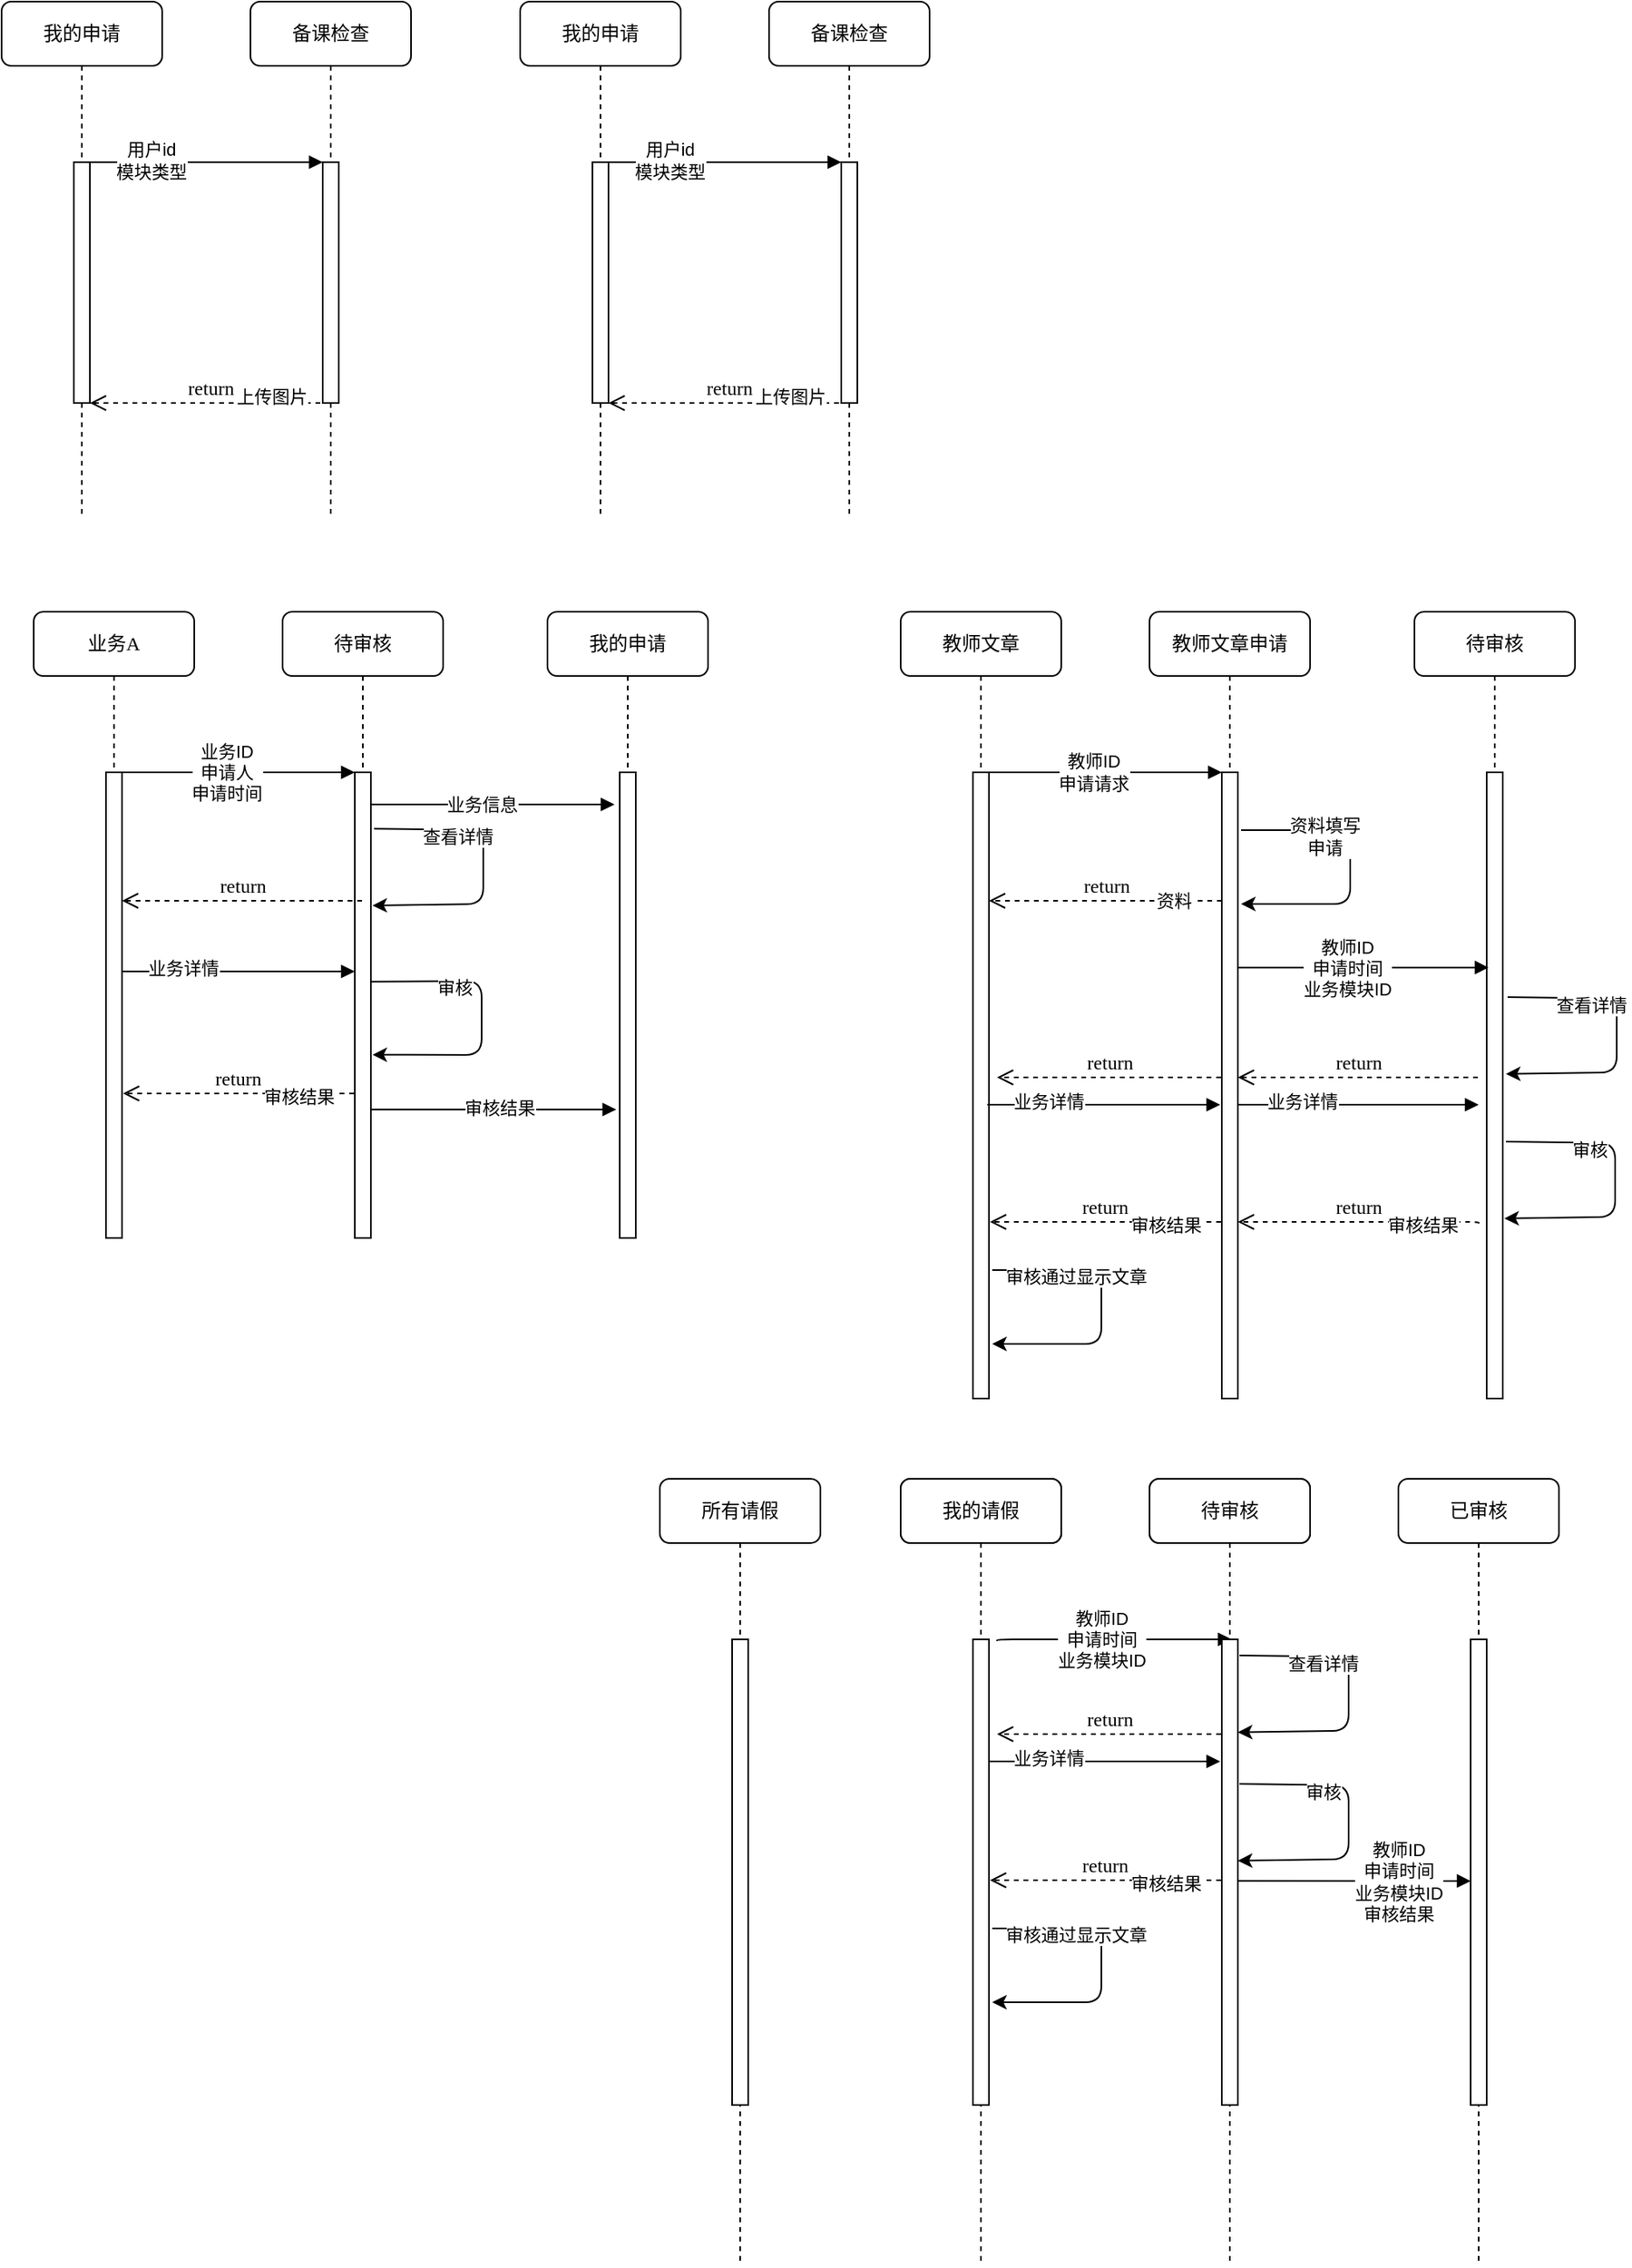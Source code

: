 <mxfile version="14.9.8" type="github">
  <diagram name="通用审核" id="13e1069c-82ec-6db2-03f1-153e76fe0fe0">
    <mxGraphModel dx="678" dy="627" grid="1" gridSize="10" guides="1" tooltips="1" connect="1" arrows="1" fold="1" page="1" pageScale="1" pageWidth="1100" pageHeight="850" background="none" math="0" shadow="0">
      <root>
        <mxCell id="0" />
        <mxCell id="1" parent="0" />
        <mxCell id="7baba1c4bc27f4b0-2" value="备课检查" style="shape=umlLifeline;perimeter=lifelinePerimeter;whiteSpace=wrap;html=1;container=1;collapsible=0;recursiveResize=0;outlineConnect=0;rounded=1;shadow=0;comic=0;labelBackgroundColor=none;strokeWidth=1;fontFamily=Verdana;fontSize=12;align=center;" parent="1" vertex="1">
          <mxGeometry x="255" y="80" width="100" height="320" as="geometry" />
        </mxCell>
        <mxCell id="7baba1c4bc27f4b0-10" value="" style="html=1;points=[];perimeter=orthogonalPerimeter;rounded=0;shadow=0;comic=0;labelBackgroundColor=none;strokeWidth=1;fontFamily=Verdana;fontSize=12;align=center;" parent="7baba1c4bc27f4b0-2" vertex="1">
          <mxGeometry x="45" y="100" width="10" height="150" as="geometry" />
        </mxCell>
        <mxCell id="7baba1c4bc27f4b0-8" value="我的申请" style="shape=umlLifeline;perimeter=lifelinePerimeter;whiteSpace=wrap;html=1;container=1;collapsible=0;recursiveResize=0;outlineConnect=0;rounded=1;shadow=0;comic=0;labelBackgroundColor=none;strokeWidth=1;fontFamily=Verdana;fontSize=12;align=center;" parent="1" vertex="1">
          <mxGeometry x="100" y="80" width="100" height="320" as="geometry" />
        </mxCell>
        <mxCell id="7baba1c4bc27f4b0-9" value="" style="html=1;points=[];perimeter=orthogonalPerimeter;rounded=0;shadow=0;comic=0;labelBackgroundColor=none;strokeWidth=1;fontFamily=Verdana;fontSize=12;align=center;" parent="7baba1c4bc27f4b0-8" vertex="1">
          <mxGeometry x="45" y="100" width="10" height="150" as="geometry" />
        </mxCell>
        <mxCell id="7baba1c4bc27f4b0-30" value="return" style="html=1;verticalAlign=bottom;endArrow=open;dashed=1;endSize=8;labelBackgroundColor=none;fontFamily=Verdana;fontSize=12;edgeStyle=elbowEdgeStyle;elbow=vertical;" parent="1" source="7baba1c4bc27f4b0-2" target="7baba1c4bc27f4b0-9" edge="1">
          <mxGeometry relative="1" as="geometry">
            <mxPoint x="800" y="626" as="targetPoint" />
            <Array as="points">
              <mxPoint x="220" y="330" />
              <mxPoint x="220" y="610" />
            </Array>
            <mxPoint x="870" y="610" as="sourcePoint" />
          </mxGeometry>
        </mxCell>
        <mxCell id="SLKJa3lYr_q1Pw39jMBz-37" value="Text" style="edgeLabel;html=1;align=center;verticalAlign=middle;resizable=0;points=[];" vertex="1" connectable="0" parent="7baba1c4bc27f4b0-30">
          <mxGeometry x="-0.472" y="-4" relative="1" as="geometry">
            <mxPoint as="offset" />
          </mxGeometry>
        </mxCell>
        <mxCell id="SLKJa3lYr_q1Pw39jMBz-38" value="上传图片" style="edgeLabel;html=1;align=center;verticalAlign=middle;resizable=0;points=[];" vertex="1" connectable="0" parent="7baba1c4bc27f4b0-30">
          <mxGeometry x="-0.498" y="-4" relative="1" as="geometry">
            <mxPoint x="1" as="offset" />
          </mxGeometry>
        </mxCell>
        <mxCell id="7baba1c4bc27f4b0-11" value="" style="html=1;verticalAlign=bottom;endArrow=block;entryX=0;entryY=0;labelBackgroundColor=none;fontFamily=Verdana;fontSize=12;edgeStyle=elbowEdgeStyle;elbow=vertical;" parent="1" source="7baba1c4bc27f4b0-9" target="7baba1c4bc27f4b0-10" edge="1">
          <mxGeometry relative="1" as="geometry">
            <mxPoint x="220" y="190" as="sourcePoint" />
            <Array as="points">
              <mxPoint x="228" y="180" />
            </Array>
          </mxGeometry>
        </mxCell>
        <mxCell id="SLKJa3lYr_q1Pw39jMBz-3" value="Text" style="edgeLabel;html=1;align=center;verticalAlign=middle;resizable=0;points=[];" vertex="1" connectable="0" parent="7baba1c4bc27f4b0-11">
          <mxGeometry x="-0.476" y="2" relative="1" as="geometry">
            <mxPoint as="offset" />
          </mxGeometry>
        </mxCell>
        <mxCell id="SLKJa3lYr_q1Pw39jMBz-9" value="用户id&lt;br&gt;模块类型" style="edgeLabel;html=1;align=center;verticalAlign=middle;resizable=0;points=[];" vertex="1" connectable="0" parent="7baba1c4bc27f4b0-11">
          <mxGeometry x="-0.476" y="1" relative="1" as="geometry">
            <mxPoint as="offset" />
          </mxGeometry>
        </mxCell>
        <mxCell id="SLKJa3lYr_q1Pw39jMBz-39" value="备课检查" style="shape=umlLifeline;perimeter=lifelinePerimeter;whiteSpace=wrap;html=1;container=1;collapsible=0;recursiveResize=0;outlineConnect=0;rounded=1;shadow=0;comic=0;labelBackgroundColor=none;strokeWidth=1;fontFamily=Verdana;fontSize=12;align=center;" vertex="1" parent="1">
          <mxGeometry x="578" y="80" width="100" height="320" as="geometry" />
        </mxCell>
        <mxCell id="SLKJa3lYr_q1Pw39jMBz-40" value="" style="html=1;points=[];perimeter=orthogonalPerimeter;rounded=0;shadow=0;comic=0;labelBackgroundColor=none;strokeWidth=1;fontFamily=Verdana;fontSize=12;align=center;" vertex="1" parent="SLKJa3lYr_q1Pw39jMBz-39">
          <mxGeometry x="45" y="100" width="10" height="150" as="geometry" />
        </mxCell>
        <mxCell id="SLKJa3lYr_q1Pw39jMBz-41" value="我的申请" style="shape=umlLifeline;perimeter=lifelinePerimeter;whiteSpace=wrap;html=1;container=1;collapsible=0;recursiveResize=0;outlineConnect=0;rounded=1;shadow=0;comic=0;labelBackgroundColor=none;strokeWidth=1;fontFamily=Verdana;fontSize=12;align=center;" vertex="1" parent="1">
          <mxGeometry x="423" y="80" width="100" height="320" as="geometry" />
        </mxCell>
        <mxCell id="SLKJa3lYr_q1Pw39jMBz-42" value="" style="html=1;points=[];perimeter=orthogonalPerimeter;rounded=0;shadow=0;comic=0;labelBackgroundColor=none;strokeWidth=1;fontFamily=Verdana;fontSize=12;align=center;" vertex="1" parent="SLKJa3lYr_q1Pw39jMBz-41">
          <mxGeometry x="45" y="100" width="10" height="150" as="geometry" />
        </mxCell>
        <mxCell id="SLKJa3lYr_q1Pw39jMBz-43" value="return" style="html=1;verticalAlign=bottom;endArrow=open;dashed=1;endSize=8;labelBackgroundColor=none;fontFamily=Verdana;fontSize=12;edgeStyle=elbowEdgeStyle;elbow=vertical;" edge="1" source="SLKJa3lYr_q1Pw39jMBz-39" target="SLKJa3lYr_q1Pw39jMBz-42" parent="1">
          <mxGeometry relative="1" as="geometry">
            <mxPoint x="1123" y="626" as="targetPoint" />
            <Array as="points">
              <mxPoint x="543" y="330" />
              <mxPoint x="543" y="610" />
            </Array>
            <mxPoint x="1193" y="610" as="sourcePoint" />
          </mxGeometry>
        </mxCell>
        <mxCell id="SLKJa3lYr_q1Pw39jMBz-44" value="Text" style="edgeLabel;html=1;align=center;verticalAlign=middle;resizable=0;points=[];" vertex="1" connectable="0" parent="SLKJa3lYr_q1Pw39jMBz-43">
          <mxGeometry x="-0.472" y="-4" relative="1" as="geometry">
            <mxPoint as="offset" />
          </mxGeometry>
        </mxCell>
        <mxCell id="SLKJa3lYr_q1Pw39jMBz-45" value="上传图片" style="edgeLabel;html=1;align=center;verticalAlign=middle;resizable=0;points=[];" vertex="1" connectable="0" parent="SLKJa3lYr_q1Pw39jMBz-43">
          <mxGeometry x="-0.498" y="-4" relative="1" as="geometry">
            <mxPoint x="1" as="offset" />
          </mxGeometry>
        </mxCell>
        <mxCell id="SLKJa3lYr_q1Pw39jMBz-46" value="" style="html=1;verticalAlign=bottom;endArrow=block;entryX=0;entryY=0;labelBackgroundColor=none;fontFamily=Verdana;fontSize=12;edgeStyle=elbowEdgeStyle;elbow=vertical;" edge="1" source="SLKJa3lYr_q1Pw39jMBz-42" target="SLKJa3lYr_q1Pw39jMBz-40" parent="1">
          <mxGeometry relative="1" as="geometry">
            <mxPoint x="543" y="190" as="sourcePoint" />
            <Array as="points">
              <mxPoint x="551" y="180" />
            </Array>
          </mxGeometry>
        </mxCell>
        <mxCell id="SLKJa3lYr_q1Pw39jMBz-47" value="Text" style="edgeLabel;html=1;align=center;verticalAlign=middle;resizable=0;points=[];" vertex="1" connectable="0" parent="SLKJa3lYr_q1Pw39jMBz-46">
          <mxGeometry x="-0.476" y="2" relative="1" as="geometry">
            <mxPoint as="offset" />
          </mxGeometry>
        </mxCell>
        <mxCell id="SLKJa3lYr_q1Pw39jMBz-48" value="用户id&lt;br&gt;模块类型" style="edgeLabel;html=1;align=center;verticalAlign=middle;resizable=0;points=[];" vertex="1" connectable="0" parent="SLKJa3lYr_q1Pw39jMBz-46">
          <mxGeometry x="-0.476" y="1" relative="1" as="geometry">
            <mxPoint as="offset" />
          </mxGeometry>
        </mxCell>
        <mxCell id="SLKJa3lYr_q1Pw39jMBz-49" value="待审核" style="shape=umlLifeline;perimeter=lifelinePerimeter;whiteSpace=wrap;html=1;container=1;collapsible=0;recursiveResize=0;outlineConnect=0;rounded=1;shadow=0;comic=0;labelBackgroundColor=none;strokeWidth=1;fontFamily=Verdana;fontSize=12;align=center;" vertex="1" parent="1">
          <mxGeometry x="275" y="460" width="100" height="390" as="geometry" />
        </mxCell>
        <mxCell id="SLKJa3lYr_q1Pw39jMBz-50" value="" style="html=1;points=[];perimeter=orthogonalPerimeter;rounded=0;shadow=0;comic=0;labelBackgroundColor=none;strokeWidth=1;fontFamily=Verdana;fontSize=12;align=center;" vertex="1" parent="SLKJa3lYr_q1Pw39jMBz-49">
          <mxGeometry x="45" y="100" width="10" height="290" as="geometry" />
        </mxCell>
        <mxCell id="SLKJa3lYr_q1Pw39jMBz-62" value="" style="endArrow=classic;html=1;exitX=1.2;exitY=0.121;exitDx=0;exitDy=0;exitPerimeter=0;entryX=1.1;entryY=0.286;entryDx=0;entryDy=0;entryPerimeter=0;" edge="1" parent="SLKJa3lYr_q1Pw39jMBz-49" source="SLKJa3lYr_q1Pw39jMBz-50" target="SLKJa3lYr_q1Pw39jMBz-50">
          <mxGeometry width="50" height="50" relative="1" as="geometry">
            <mxPoint x="185" y="170" as="sourcePoint" />
            <mxPoint x="145" y="210" as="targetPoint" />
            <Array as="points">
              <mxPoint x="125" y="136" />
              <mxPoint x="125" y="182" />
            </Array>
          </mxGeometry>
        </mxCell>
        <mxCell id="SLKJa3lYr_q1Pw39jMBz-63" value="查看详情" style="edgeLabel;html=1;align=center;verticalAlign=middle;resizable=0;points=[];" vertex="1" connectable="0" parent="SLKJa3lYr_q1Pw39jMBz-62">
          <mxGeometry x="-0.43" y="-4" relative="1" as="geometry">
            <mxPoint as="offset" />
          </mxGeometry>
        </mxCell>
        <mxCell id="SLKJa3lYr_q1Pw39jMBz-51" value="业务A" style="shape=umlLifeline;perimeter=lifelinePerimeter;whiteSpace=wrap;html=1;container=1;collapsible=0;recursiveResize=0;outlineConnect=0;rounded=1;shadow=0;comic=0;labelBackgroundColor=none;strokeWidth=1;fontFamily=Verdana;fontSize=12;align=center;" vertex="1" parent="1">
          <mxGeometry x="120" y="460" width="100" height="390" as="geometry" />
        </mxCell>
        <mxCell id="SLKJa3lYr_q1Pw39jMBz-52" value="" style="html=1;points=[];perimeter=orthogonalPerimeter;rounded=0;shadow=0;comic=0;labelBackgroundColor=none;strokeWidth=1;fontFamily=Verdana;fontSize=12;align=center;" vertex="1" parent="SLKJa3lYr_q1Pw39jMBz-51">
          <mxGeometry x="45" y="100" width="10" height="290" as="geometry" />
        </mxCell>
        <mxCell id="SLKJa3lYr_q1Pw39jMBz-53" value="return" style="html=1;verticalAlign=bottom;endArrow=open;dashed=1;endSize=8;labelBackgroundColor=none;fontFamily=Verdana;fontSize=12;edgeStyle=elbowEdgeStyle;elbow=vertical;" edge="1" source="SLKJa3lYr_q1Pw39jMBz-49" target="SLKJa3lYr_q1Pw39jMBz-52" parent="1">
          <mxGeometry relative="1" as="geometry">
            <mxPoint x="820" y="1006" as="targetPoint" />
            <Array as="points">
              <mxPoint x="270" y="640" />
              <mxPoint x="240" y="710" />
              <mxPoint x="240" y="990" />
            </Array>
            <mxPoint x="890" y="990" as="sourcePoint" />
          </mxGeometry>
        </mxCell>
        <mxCell id="SLKJa3lYr_q1Pw39jMBz-56" value="" style="html=1;verticalAlign=bottom;endArrow=block;entryX=0;entryY=0;labelBackgroundColor=none;fontFamily=Verdana;fontSize=12;edgeStyle=elbowEdgeStyle;elbow=vertical;" edge="1" source="SLKJa3lYr_q1Pw39jMBz-52" target="SLKJa3lYr_q1Pw39jMBz-50" parent="1">
          <mxGeometry relative="1" as="geometry">
            <mxPoint x="240" y="570" as="sourcePoint" />
            <Array as="points">
              <mxPoint x="248" y="560" />
            </Array>
          </mxGeometry>
        </mxCell>
        <mxCell id="SLKJa3lYr_q1Pw39jMBz-58" value="业务ID&lt;br&gt;申请人&lt;br&gt;申请时间" style="edgeLabel;html=1;align=center;verticalAlign=middle;resizable=0;points=[];" vertex="1" connectable="0" parent="SLKJa3lYr_q1Pw39jMBz-56">
          <mxGeometry x="-0.476" y="1" relative="1" as="geometry">
            <mxPoint x="27" y="1" as="offset" />
          </mxGeometry>
        </mxCell>
        <mxCell id="SLKJa3lYr_q1Pw39jMBz-67" value="" style="html=1;verticalAlign=bottom;endArrow=block;entryX=0;entryY=0.427;labelBackgroundColor=none;fontFamily=Verdana;fontSize=12;edgeStyle=elbowEdgeStyle;elbow=vertical;entryDx=0;entryDy=0;entryPerimeter=0;" edge="1" parent="1" source="SLKJa3lYr_q1Pw39jMBz-52" target="SLKJa3lYr_q1Pw39jMBz-50">
          <mxGeometry relative="1" as="geometry">
            <mxPoint x="180" y="670" as="sourcePoint" />
            <mxPoint x="325" y="670.0" as="targetPoint" />
            <Array as="points" />
          </mxGeometry>
        </mxCell>
        <mxCell id="SLKJa3lYr_q1Pw39jMBz-68" value="业务详情" style="edgeLabel;html=1;align=center;verticalAlign=middle;resizable=0;points=[];" vertex="1" connectable="0" parent="SLKJa3lYr_q1Pw39jMBz-67">
          <mxGeometry x="-0.476" y="2" relative="1" as="geometry">
            <mxPoint as="offset" />
          </mxGeometry>
        </mxCell>
        <mxCell id="SLKJa3lYr_q1Pw39jMBz-70" value="" style="endArrow=classic;html=1;exitX=1.1;exitY=0.14;exitDx=0;exitDy=0;exitPerimeter=0;entryX=1.2;entryY=0.315;entryDx=0;entryDy=0;entryPerimeter=0;" edge="1" parent="1">
          <mxGeometry width="50" height="50" relative="1" as="geometry">
            <mxPoint x="330" y="690.4" as="sourcePoint" />
            <mxPoint x="331" y="735.9" as="targetPoint" />
            <Array as="points">
              <mxPoint x="399" y="690" />
              <mxPoint x="399" y="736" />
            </Array>
          </mxGeometry>
        </mxCell>
        <mxCell id="SLKJa3lYr_q1Pw39jMBz-71" value="审核" style="edgeLabel;html=1;align=center;verticalAlign=middle;resizable=0;points=[];" vertex="1" connectable="0" parent="SLKJa3lYr_q1Pw39jMBz-70">
          <mxGeometry x="-0.43" y="-4" relative="1" as="geometry">
            <mxPoint as="offset" />
          </mxGeometry>
        </mxCell>
        <mxCell id="SLKJa3lYr_q1Pw39jMBz-74" value="我的申请" style="shape=umlLifeline;perimeter=lifelinePerimeter;whiteSpace=wrap;html=1;container=1;collapsible=0;recursiveResize=0;outlineConnect=0;rounded=1;shadow=0;comic=0;labelBackgroundColor=none;strokeWidth=1;fontFamily=Verdana;fontSize=12;align=center;" vertex="1" parent="1">
          <mxGeometry x="440" y="460" width="100" height="390" as="geometry" />
        </mxCell>
        <mxCell id="SLKJa3lYr_q1Pw39jMBz-75" value="" style="html=1;points=[];perimeter=orthogonalPerimeter;rounded=0;shadow=0;comic=0;labelBackgroundColor=none;strokeWidth=1;fontFamily=Verdana;fontSize=12;align=center;" vertex="1" parent="SLKJa3lYr_q1Pw39jMBz-74">
          <mxGeometry x="45" y="100" width="10" height="290" as="geometry" />
        </mxCell>
        <mxCell id="SLKJa3lYr_q1Pw39jMBz-78" value="" style="html=1;verticalAlign=bottom;endArrow=block;entryX=-0.217;entryY=0.726;labelBackgroundColor=none;fontFamily=Verdana;fontSize=12;edgeStyle=elbowEdgeStyle;elbow=vertical;entryDx=0;entryDy=0;entryPerimeter=0;" edge="1" parent="1" target="SLKJa3lYr_q1Pw39jMBz-75">
          <mxGeometry relative="1" as="geometry">
            <mxPoint x="330" y="770" as="sourcePoint" />
            <mxPoint x="475" y="770.0" as="targetPoint" />
            <Array as="points">
              <mxPoint x="403" y="770" />
            </Array>
          </mxGeometry>
        </mxCell>
        <mxCell id="SLKJa3lYr_q1Pw39jMBz-80" value="审核结果" style="edgeLabel;html=1;align=center;verticalAlign=middle;resizable=0;points=[];" vertex="1" connectable="0" parent="SLKJa3lYr_q1Pw39jMBz-78">
          <mxGeometry x="-0.476" y="1" relative="1" as="geometry">
            <mxPoint x="40" as="offset" />
          </mxGeometry>
        </mxCell>
        <mxCell id="SLKJa3lYr_q1Pw39jMBz-81" value="return" style="html=1;verticalAlign=bottom;endArrow=open;dashed=1;endSize=8;labelBackgroundColor=none;fontFamily=Verdana;fontSize=12;edgeStyle=elbowEdgeStyle;elbow=vertical;entryX=1.061;entryY=0.693;entryDx=0;entryDy=0;entryPerimeter=0;" edge="1" parent="1" target="SLKJa3lYr_q1Pw39jMBz-52">
          <mxGeometry relative="1" as="geometry">
            <mxPoint x="200" y="760" as="targetPoint" />
            <Array as="points">
              <mxPoint x="265" y="760" />
              <mxPoint x="235" y="830" />
              <mxPoint x="235" y="1110" />
            </Array>
            <mxPoint x="319.5" y="760" as="sourcePoint" />
          </mxGeometry>
        </mxCell>
        <mxCell id="SLKJa3lYr_q1Pw39jMBz-82" value="审核结果" style="edgeLabel;html=1;align=center;verticalAlign=middle;resizable=0;points=[];" vertex="1" connectable="0" parent="SLKJa3lYr_q1Pw39jMBz-81">
          <mxGeometry x="-0.526" y="2" relative="1" as="geometry">
            <mxPoint as="offset" />
          </mxGeometry>
        </mxCell>
        <mxCell id="SLKJa3lYr_q1Pw39jMBz-83" value="" style="html=1;verticalAlign=bottom;endArrow=block;entryX=-0.324;entryY=0.07;labelBackgroundColor=none;fontFamily=Verdana;fontSize=12;edgeStyle=elbowEdgeStyle;elbow=vertical;entryDx=0;entryDy=0;entryPerimeter=0;" edge="1" parent="1" target="SLKJa3lYr_q1Pw39jMBz-75">
          <mxGeometry relative="1" as="geometry">
            <mxPoint x="330" y="580" as="sourcePoint" />
            <mxPoint x="475.0" y="580.0" as="targetPoint" />
            <Array as="points">
              <mxPoint x="490" y="580" />
            </Array>
          </mxGeometry>
        </mxCell>
        <mxCell id="SLKJa3lYr_q1Pw39jMBz-85" value="业务信息" style="edgeLabel;html=1;align=center;verticalAlign=middle;resizable=0;points=[];" vertex="1" connectable="0" parent="SLKJa3lYr_q1Pw39jMBz-83">
          <mxGeometry x="-0.102" relative="1" as="geometry">
            <mxPoint as="offset" />
          </mxGeometry>
        </mxCell>
        <mxCell id="SLKJa3lYr_q1Pw39jMBz-86" value="教师文章申请" style="shape=umlLifeline;perimeter=lifelinePerimeter;whiteSpace=wrap;html=1;container=1;collapsible=0;recursiveResize=0;outlineConnect=0;rounded=1;shadow=0;comic=0;labelBackgroundColor=none;strokeWidth=1;fontFamily=Verdana;fontSize=12;align=center;" vertex="1" parent="1">
          <mxGeometry x="815" y="460" width="100" height="490" as="geometry" />
        </mxCell>
        <mxCell id="SLKJa3lYr_q1Pw39jMBz-87" value="" style="html=1;points=[];perimeter=orthogonalPerimeter;rounded=0;shadow=0;comic=0;labelBackgroundColor=none;strokeWidth=1;fontFamily=Verdana;fontSize=12;align=center;" vertex="1" parent="SLKJa3lYr_q1Pw39jMBz-86">
          <mxGeometry x="45" y="100" width="10" height="390" as="geometry" />
        </mxCell>
        <mxCell id="SLKJa3lYr_q1Pw39jMBz-88" value="" style="endArrow=classic;html=1;" edge="1" parent="SLKJa3lYr_q1Pw39jMBz-86">
          <mxGeometry width="50" height="50" relative="1" as="geometry">
            <mxPoint x="57" y="136" as="sourcePoint" />
            <mxPoint x="57" y="182" as="targetPoint" />
            <Array as="points">
              <mxPoint x="125" y="136" />
              <mxPoint x="125" y="182" />
            </Array>
          </mxGeometry>
        </mxCell>
        <mxCell id="SLKJa3lYr_q1Pw39jMBz-89" value="资料填写&lt;br&gt;申请" style="edgeLabel;html=1;align=center;verticalAlign=middle;resizable=0;points=[];" vertex="1" connectable="0" parent="SLKJa3lYr_q1Pw39jMBz-88">
          <mxGeometry x="-0.43" y="-4" relative="1" as="geometry">
            <mxPoint as="offset" />
          </mxGeometry>
        </mxCell>
        <mxCell id="SLKJa3lYr_q1Pw39jMBz-90" value="教师文章" style="shape=umlLifeline;perimeter=lifelinePerimeter;whiteSpace=wrap;html=1;container=1;collapsible=0;recursiveResize=0;outlineConnect=0;rounded=1;shadow=0;comic=0;labelBackgroundColor=none;strokeWidth=1;fontFamily=Verdana;fontSize=12;align=center;" vertex="1" parent="1">
          <mxGeometry x="660" y="460" width="100" height="490" as="geometry" />
        </mxCell>
        <mxCell id="SLKJa3lYr_q1Pw39jMBz-91" value="" style="html=1;points=[];perimeter=orthogonalPerimeter;rounded=0;shadow=0;comic=0;labelBackgroundColor=none;strokeWidth=1;fontFamily=Verdana;fontSize=12;align=center;" vertex="1" parent="SLKJa3lYr_q1Pw39jMBz-90">
          <mxGeometry x="45" y="100" width="10" height="390" as="geometry" />
        </mxCell>
        <mxCell id="SLKJa3lYr_q1Pw39jMBz-92" value="return" style="html=1;verticalAlign=bottom;endArrow=open;dashed=1;endSize=8;labelBackgroundColor=none;fontFamily=Verdana;fontSize=12;edgeStyle=elbowEdgeStyle;elbow=vertical;" edge="1" target="SLKJa3lYr_q1Pw39jMBz-91" parent="1">
          <mxGeometry relative="1" as="geometry">
            <mxPoint x="1360" y="1006" as="targetPoint" />
            <Array as="points">
              <mxPoint x="810" y="640" />
              <mxPoint x="780" y="710" />
              <mxPoint x="780" y="990" />
            </Array>
            <mxPoint x="860" y="640" as="sourcePoint" />
          </mxGeometry>
        </mxCell>
        <mxCell id="SLKJa3lYr_q1Pw39jMBz-107" value="资料" style="edgeLabel;html=1;align=center;verticalAlign=middle;resizable=0;points=[];" vertex="1" connectable="0" parent="SLKJa3lYr_q1Pw39jMBz-92">
          <mxGeometry x="-0.576" relative="1" as="geometry">
            <mxPoint as="offset" />
          </mxGeometry>
        </mxCell>
        <mxCell id="SLKJa3lYr_q1Pw39jMBz-93" value="" style="html=1;verticalAlign=bottom;endArrow=block;entryX=0;entryY=0;labelBackgroundColor=none;fontFamily=Verdana;fontSize=12;edgeStyle=elbowEdgeStyle;elbow=vertical;" edge="1" source="SLKJa3lYr_q1Pw39jMBz-91" target="SLKJa3lYr_q1Pw39jMBz-87" parent="1">
          <mxGeometry relative="1" as="geometry">
            <mxPoint x="780" y="570" as="sourcePoint" />
            <Array as="points">
              <mxPoint x="788" y="560" />
            </Array>
          </mxGeometry>
        </mxCell>
        <mxCell id="SLKJa3lYr_q1Pw39jMBz-94" value="教师ID&lt;br&gt;申请请求" style="edgeLabel;html=1;align=center;verticalAlign=middle;resizable=0;points=[];" vertex="1" connectable="0" parent="SLKJa3lYr_q1Pw39jMBz-93">
          <mxGeometry x="-0.476" y="1" relative="1" as="geometry">
            <mxPoint x="27" y="1" as="offset" />
          </mxGeometry>
        </mxCell>
        <mxCell id="SLKJa3lYr_q1Pw39jMBz-95" value="" style="html=1;verticalAlign=bottom;endArrow=block;entryX=0;entryY=0.427;labelBackgroundColor=none;fontFamily=Verdana;fontSize=12;edgeStyle=elbowEdgeStyle;elbow=vertical;entryDx=0;entryDy=0;entryPerimeter=0;" edge="1" parent="1">
          <mxGeometry relative="1" as="geometry">
            <mxPoint x="714" y="767.003" as="sourcePoint" />
            <mxPoint x="859" y="767.0" as="targetPoint" />
            <Array as="points" />
          </mxGeometry>
        </mxCell>
        <mxCell id="SLKJa3lYr_q1Pw39jMBz-96" value="业务详情" style="edgeLabel;html=1;align=center;verticalAlign=middle;resizable=0;points=[];" vertex="1" connectable="0" parent="SLKJa3lYr_q1Pw39jMBz-95">
          <mxGeometry x="-0.476" y="2" relative="1" as="geometry">
            <mxPoint as="offset" />
          </mxGeometry>
        </mxCell>
        <mxCell id="SLKJa3lYr_q1Pw39jMBz-99" value="待审核" style="shape=umlLifeline;perimeter=lifelinePerimeter;whiteSpace=wrap;html=1;container=1;collapsible=0;recursiveResize=0;outlineConnect=0;rounded=1;shadow=0;comic=0;labelBackgroundColor=none;strokeWidth=1;fontFamily=Verdana;fontSize=12;align=center;" vertex="1" parent="1">
          <mxGeometry x="980" y="460" width="100" height="490" as="geometry" />
        </mxCell>
        <mxCell id="SLKJa3lYr_q1Pw39jMBz-100" value="" style="html=1;points=[];perimeter=orthogonalPerimeter;rounded=0;shadow=0;comic=0;labelBackgroundColor=none;strokeWidth=1;fontFamily=Verdana;fontSize=12;align=center;" vertex="1" parent="SLKJa3lYr_q1Pw39jMBz-99">
          <mxGeometry x="45" y="100" width="10" height="390" as="geometry" />
        </mxCell>
        <mxCell id="SLKJa3lYr_q1Pw39jMBz-103" value="return" style="html=1;verticalAlign=bottom;endArrow=open;dashed=1;endSize=8;labelBackgroundColor=none;fontFamily=Verdana;fontSize=12;edgeStyle=elbowEdgeStyle;elbow=vertical;entryX=1.061;entryY=0.693;entryDx=0;entryDy=0;entryPerimeter=0;" edge="1" parent="1">
          <mxGeometry relative="1" as="geometry">
            <mxPoint x="715.61" y="840.97" as="targetPoint" />
            <Array as="points">
              <mxPoint x="805" y="840" />
              <mxPoint x="775" y="910" />
              <mxPoint x="775" y="1190" />
            </Array>
            <mxPoint x="859.5" y="840" as="sourcePoint" />
          </mxGeometry>
        </mxCell>
        <mxCell id="SLKJa3lYr_q1Pw39jMBz-104" value="审核结果" style="edgeLabel;html=1;align=center;verticalAlign=middle;resizable=0;points=[];" vertex="1" connectable="0" parent="SLKJa3lYr_q1Pw39jMBz-103">
          <mxGeometry x="-0.526" y="2" relative="1" as="geometry">
            <mxPoint as="offset" />
          </mxGeometry>
        </mxCell>
        <mxCell id="SLKJa3lYr_q1Pw39jMBz-108" value="" style="html=1;verticalAlign=bottom;endArrow=block;entryX=0.117;entryY=0.329;labelBackgroundColor=none;fontFamily=Verdana;fontSize=12;edgeStyle=elbowEdgeStyle;elbow=vertical;entryDx=0;entryDy=0;entryPerimeter=0;" edge="1" parent="1">
          <mxGeometry relative="1" as="geometry">
            <mxPoint x="870" y="681.58" as="sourcePoint" />
            <mxPoint x="1026.17" y="682.41" as="targetPoint" />
            <Array as="points">
              <mxPoint x="943" y="681.58" />
            </Array>
          </mxGeometry>
        </mxCell>
        <mxCell id="SLKJa3lYr_q1Pw39jMBz-109" value="教师ID&lt;br&gt;申请时间&lt;br&gt;业务模块ID" style="edgeLabel;html=1;align=center;verticalAlign=middle;resizable=0;points=[];" vertex="1" connectable="0" parent="SLKJa3lYr_q1Pw39jMBz-108">
          <mxGeometry x="-0.476" y="1" relative="1" as="geometry">
            <mxPoint x="27" y="1" as="offset" />
          </mxGeometry>
        </mxCell>
        <mxCell id="SLKJa3lYr_q1Pw39jMBz-110" value="" style="endArrow=classic;html=1;exitX=1.2;exitY=0.121;exitDx=0;exitDy=0;exitPerimeter=0;entryX=1.1;entryY=0.286;entryDx=0;entryDy=0;entryPerimeter=0;" edge="1" parent="1">
          <mxGeometry width="50" height="50" relative="1" as="geometry">
            <mxPoint x="1038" y="700.0" as="sourcePoint" />
            <mxPoint x="1037" y="747.85" as="targetPoint" />
            <Array as="points">
              <mxPoint x="1106" y="700.91" />
              <mxPoint x="1106" y="746.91" />
            </Array>
          </mxGeometry>
        </mxCell>
        <mxCell id="SLKJa3lYr_q1Pw39jMBz-111" value="查看详情" style="edgeLabel;html=1;align=center;verticalAlign=middle;resizable=0;points=[];" vertex="1" connectable="0" parent="SLKJa3lYr_q1Pw39jMBz-110">
          <mxGeometry x="-0.43" y="-4" relative="1" as="geometry">
            <mxPoint as="offset" />
          </mxGeometry>
        </mxCell>
        <mxCell id="SLKJa3lYr_q1Pw39jMBz-112" value="return" style="html=1;verticalAlign=bottom;endArrow=open;dashed=1;endSize=8;labelBackgroundColor=none;fontFamily=Verdana;fontSize=12;edgeStyle=elbowEdgeStyle;elbow=vertical;" edge="1" parent="1">
          <mxGeometry relative="1" as="geometry">
            <mxPoint x="870" y="750" as="targetPoint" />
            <Array as="points">
              <mxPoint x="965" y="750" />
              <mxPoint x="935" y="820" />
              <mxPoint x="935" y="1100" />
            </Array>
            <mxPoint x="1019.5" y="750" as="sourcePoint" />
          </mxGeometry>
        </mxCell>
        <mxCell id="SLKJa3lYr_q1Pw39jMBz-114" value="return" style="html=1;verticalAlign=bottom;endArrow=open;dashed=1;endSize=8;labelBackgroundColor=none;fontFamily=Verdana;fontSize=12;edgeStyle=elbowEdgeStyle;elbow=vertical;" edge="1" parent="1">
          <mxGeometry relative="1" as="geometry">
            <mxPoint x="720" y="750" as="targetPoint" />
            <Array as="points">
              <mxPoint x="805" y="750" />
              <mxPoint x="775" y="820" />
              <mxPoint x="775" y="1100" />
            </Array>
            <mxPoint x="859.5" y="750" as="sourcePoint" />
          </mxGeometry>
        </mxCell>
        <mxCell id="SLKJa3lYr_q1Pw39jMBz-115" value="" style="html=1;verticalAlign=bottom;endArrow=block;labelBackgroundColor=none;fontFamily=Verdana;fontSize=12;edgeStyle=elbowEdgeStyle;elbow=vertical;" edge="1" parent="1">
          <mxGeometry relative="1" as="geometry">
            <mxPoint x="870" y="767.003" as="sourcePoint" />
            <mxPoint x="1020" y="767" as="targetPoint" />
            <Array as="points" />
          </mxGeometry>
        </mxCell>
        <mxCell id="SLKJa3lYr_q1Pw39jMBz-116" value="业务详情" style="edgeLabel;html=1;align=center;verticalAlign=middle;resizable=0;points=[];" vertex="1" connectable="0" parent="SLKJa3lYr_q1Pw39jMBz-115">
          <mxGeometry x="-0.476" y="2" relative="1" as="geometry">
            <mxPoint as="offset" />
          </mxGeometry>
        </mxCell>
        <mxCell id="SLKJa3lYr_q1Pw39jMBz-117" value="" style="endArrow=classic;html=1;exitX=1.2;exitY=0.121;exitDx=0;exitDy=0;exitPerimeter=0;entryX=1.1;entryY=0.286;entryDx=0;entryDy=0;entryPerimeter=0;" edge="1" parent="1">
          <mxGeometry width="50" height="50" relative="1" as="geometry">
            <mxPoint x="1037" y="790" as="sourcePoint" />
            <mxPoint x="1036" y="837.85" as="targetPoint" />
            <Array as="points">
              <mxPoint x="1105" y="790.91" />
              <mxPoint x="1105" y="836.91" />
            </Array>
          </mxGeometry>
        </mxCell>
        <mxCell id="SLKJa3lYr_q1Pw39jMBz-118" value="审核" style="edgeLabel;html=1;align=center;verticalAlign=middle;resizable=0;points=[];" vertex="1" connectable="0" parent="SLKJa3lYr_q1Pw39jMBz-117">
          <mxGeometry x="-0.43" y="-4" relative="1" as="geometry">
            <mxPoint as="offset" />
          </mxGeometry>
        </mxCell>
        <mxCell id="SLKJa3lYr_q1Pw39jMBz-119" value="return" style="html=1;verticalAlign=bottom;endArrow=open;dashed=1;endSize=8;labelBackgroundColor=none;fontFamily=Verdana;fontSize=12;edgeStyle=elbowEdgeStyle;elbow=vertical;entryX=1.061;entryY=0.693;entryDx=0;entryDy=0;entryPerimeter=0;" edge="1" parent="1">
          <mxGeometry relative="1" as="geometry">
            <mxPoint x="870.0" y="840.97" as="targetPoint" />
            <Array as="points">
              <mxPoint x="959.39" y="840" />
              <mxPoint x="929.39" y="910" />
              <mxPoint x="929.39" y="1190" />
            </Array>
            <mxPoint x="1020" y="841" as="sourcePoint" />
          </mxGeometry>
        </mxCell>
        <mxCell id="SLKJa3lYr_q1Pw39jMBz-120" value="审核结果" style="edgeLabel;html=1;align=center;verticalAlign=middle;resizable=0;points=[];" vertex="1" connectable="0" parent="SLKJa3lYr_q1Pw39jMBz-119">
          <mxGeometry x="-0.526" y="2" relative="1" as="geometry">
            <mxPoint as="offset" />
          </mxGeometry>
        </mxCell>
        <mxCell id="SLKJa3lYr_q1Pw39jMBz-121" value="" style="endArrow=classic;html=1;" edge="1" parent="1">
          <mxGeometry width="50" height="50" relative="1" as="geometry">
            <mxPoint x="717" y="870" as="sourcePoint" />
            <mxPoint x="717" y="916" as="targetPoint" />
            <Array as="points">
              <mxPoint x="785" y="870" />
              <mxPoint x="785" y="916" />
            </Array>
          </mxGeometry>
        </mxCell>
        <mxCell id="SLKJa3lYr_q1Pw39jMBz-122" value="审核通过显示文章" style="edgeLabel;html=1;align=center;verticalAlign=middle;resizable=0;points=[];" vertex="1" connectable="0" parent="SLKJa3lYr_q1Pw39jMBz-121">
          <mxGeometry x="-0.43" y="-4" relative="1" as="geometry">
            <mxPoint as="offset" />
          </mxGeometry>
        </mxCell>
        <mxCell id="SLKJa3lYr_q1Pw39jMBz-123" value="待审核" style="shape=umlLifeline;perimeter=lifelinePerimeter;whiteSpace=wrap;html=1;container=1;collapsible=0;recursiveResize=0;outlineConnect=0;rounded=1;shadow=0;comic=0;labelBackgroundColor=none;strokeWidth=1;fontFamily=Verdana;fontSize=12;align=center;" vertex="1" parent="1">
          <mxGeometry x="815" y="1000" width="100" height="490" as="geometry" />
        </mxCell>
        <mxCell id="SLKJa3lYr_q1Pw39jMBz-124" value="" style="html=1;points=[];perimeter=orthogonalPerimeter;rounded=0;shadow=0;comic=0;labelBackgroundColor=none;strokeWidth=1;fontFamily=Verdana;fontSize=12;align=center;" vertex="1" parent="SLKJa3lYr_q1Pw39jMBz-123">
          <mxGeometry x="45" y="100" width="10" height="290" as="geometry" />
        </mxCell>
        <mxCell id="SLKJa3lYr_q1Pw39jMBz-127" value="教师文章" style="shape=umlLifeline;perimeter=lifelinePerimeter;whiteSpace=wrap;html=1;container=1;collapsible=0;recursiveResize=0;outlineConnect=0;rounded=1;shadow=0;comic=0;labelBackgroundColor=none;strokeWidth=1;fontFamily=Verdana;fontSize=12;align=center;" vertex="1" parent="1">
          <mxGeometry x="660" y="1000" width="100" height="490" as="geometry" />
        </mxCell>
        <mxCell id="SLKJa3lYr_q1Pw39jMBz-128" value="" style="html=1;points=[];perimeter=orthogonalPerimeter;rounded=0;shadow=0;comic=0;labelBackgroundColor=none;strokeWidth=1;fontFamily=Verdana;fontSize=12;align=center;" vertex="1" parent="SLKJa3lYr_q1Pw39jMBz-127">
          <mxGeometry x="45" y="100" width="10" height="290" as="geometry" />
        </mxCell>
        <mxCell id="SLKJa3lYr_q1Pw39jMBz-133" value="" style="html=1;verticalAlign=bottom;endArrow=block;entryX=0;entryY=0.427;labelBackgroundColor=none;fontFamily=Verdana;fontSize=12;edgeStyle=elbowEdgeStyle;elbow=vertical;entryDx=0;entryDy=0;entryPerimeter=0;" edge="1" parent="1">
          <mxGeometry relative="1" as="geometry">
            <mxPoint x="714" y="1176.003" as="sourcePoint" />
            <mxPoint x="859" y="1176" as="targetPoint" />
            <Array as="points" />
          </mxGeometry>
        </mxCell>
        <mxCell id="SLKJa3lYr_q1Pw39jMBz-134" value="业务详情" style="edgeLabel;html=1;align=center;verticalAlign=middle;resizable=0;points=[];" vertex="1" connectable="0" parent="SLKJa3lYr_q1Pw39jMBz-133">
          <mxGeometry x="-0.476" y="2" relative="1" as="geometry">
            <mxPoint as="offset" />
          </mxGeometry>
        </mxCell>
        <mxCell id="SLKJa3lYr_q1Pw39jMBz-137" value="return" style="html=1;verticalAlign=bottom;endArrow=open;dashed=1;endSize=8;labelBackgroundColor=none;fontFamily=Verdana;fontSize=12;edgeStyle=elbowEdgeStyle;elbow=vertical;entryX=1.061;entryY=0.693;entryDx=0;entryDy=0;entryPerimeter=0;" edge="1" parent="1">
          <mxGeometry relative="1" as="geometry">
            <mxPoint x="715.61" y="1250.97" as="targetPoint" />
            <Array as="points">
              <mxPoint x="805" y="1250" />
              <mxPoint x="775" y="1320" />
              <mxPoint x="775" y="1600" />
            </Array>
            <mxPoint x="859.5" y="1250" as="sourcePoint" />
          </mxGeometry>
        </mxCell>
        <mxCell id="SLKJa3lYr_q1Pw39jMBz-138" value="审核结果" style="edgeLabel;html=1;align=center;verticalAlign=middle;resizable=0;points=[];" vertex="1" connectable="0" parent="SLKJa3lYr_q1Pw39jMBz-137">
          <mxGeometry x="-0.526" y="2" relative="1" as="geometry">
            <mxPoint as="offset" />
          </mxGeometry>
        </mxCell>
        <mxCell id="SLKJa3lYr_q1Pw39jMBz-139" value="" style="html=1;verticalAlign=bottom;endArrow=block;entryX=0.117;entryY=0.329;labelBackgroundColor=none;fontFamily=Verdana;fontSize=12;edgeStyle=elbowEdgeStyle;elbow=vertical;entryDx=0;entryDy=0;entryPerimeter=0;" edge="1" parent="1">
          <mxGeometry relative="1" as="geometry">
            <mxPoint x="720" y="1101" as="sourcePoint" />
            <mxPoint x="866.17" y="1100.83" as="targetPoint" />
            <Array as="points">
              <mxPoint x="783" y="1100" />
            </Array>
          </mxGeometry>
        </mxCell>
        <mxCell id="SLKJa3lYr_q1Pw39jMBz-140" value="教师ID&lt;br&gt;申请时间&lt;br&gt;业务模块ID" style="edgeLabel;html=1;align=center;verticalAlign=middle;resizable=0;points=[];" vertex="1" connectable="0" parent="SLKJa3lYr_q1Pw39jMBz-139">
          <mxGeometry x="-0.476" y="1" relative="1" as="geometry">
            <mxPoint x="27" y="1" as="offset" />
          </mxGeometry>
        </mxCell>
        <mxCell id="SLKJa3lYr_q1Pw39jMBz-141" value="" style="endArrow=classic;html=1;exitX=1.2;exitY=0.121;exitDx=0;exitDy=0;exitPerimeter=0;entryX=1.1;entryY=0.286;entryDx=0;entryDy=0;entryPerimeter=0;" edge="1" parent="1">
          <mxGeometry width="50" height="50" relative="1" as="geometry">
            <mxPoint x="871" y="1110" as="sourcePoint" />
            <mxPoint x="870" y="1157.85" as="targetPoint" />
            <Array as="points">
              <mxPoint x="939" y="1110.91" />
              <mxPoint x="939" y="1156.91" />
            </Array>
          </mxGeometry>
        </mxCell>
        <mxCell id="SLKJa3lYr_q1Pw39jMBz-142" value="查看详情" style="edgeLabel;html=1;align=center;verticalAlign=middle;resizable=0;points=[];" vertex="1" connectable="0" parent="SLKJa3lYr_q1Pw39jMBz-141">
          <mxGeometry x="-0.43" y="-4" relative="1" as="geometry">
            <mxPoint as="offset" />
          </mxGeometry>
        </mxCell>
        <mxCell id="SLKJa3lYr_q1Pw39jMBz-144" value="return" style="html=1;verticalAlign=bottom;endArrow=open;dashed=1;endSize=8;labelBackgroundColor=none;fontFamily=Verdana;fontSize=12;edgeStyle=elbowEdgeStyle;elbow=vertical;" edge="1" parent="1">
          <mxGeometry relative="1" as="geometry">
            <mxPoint x="720" y="1159" as="targetPoint" />
            <Array as="points">
              <mxPoint x="805" y="1159" />
              <mxPoint x="775" y="1229" />
              <mxPoint x="775" y="1509" />
            </Array>
            <mxPoint x="859.5" y="1159" as="sourcePoint" />
          </mxGeometry>
        </mxCell>
        <mxCell id="SLKJa3lYr_q1Pw39jMBz-147" value="" style="endArrow=classic;html=1;exitX=1.2;exitY=0.121;exitDx=0;exitDy=0;exitPerimeter=0;entryX=1.1;entryY=0.286;entryDx=0;entryDy=0;entryPerimeter=0;" edge="1" parent="1">
          <mxGeometry width="50" height="50" relative="1" as="geometry">
            <mxPoint x="871" y="1190" as="sourcePoint" />
            <mxPoint x="870" y="1237.85" as="targetPoint" />
            <Array as="points">
              <mxPoint x="939" y="1190.91" />
              <mxPoint x="939" y="1236.91" />
            </Array>
          </mxGeometry>
        </mxCell>
        <mxCell id="SLKJa3lYr_q1Pw39jMBz-148" value="审核" style="edgeLabel;html=1;align=center;verticalAlign=middle;resizable=0;points=[];" vertex="1" connectable="0" parent="SLKJa3lYr_q1Pw39jMBz-147">
          <mxGeometry x="-0.43" y="-4" relative="1" as="geometry">
            <mxPoint as="offset" />
          </mxGeometry>
        </mxCell>
        <mxCell id="SLKJa3lYr_q1Pw39jMBz-151" value="" style="endArrow=classic;html=1;" edge="1" parent="1">
          <mxGeometry width="50" height="50" relative="1" as="geometry">
            <mxPoint x="717" y="1280" as="sourcePoint" />
            <mxPoint x="717" y="1326" as="targetPoint" />
            <Array as="points">
              <mxPoint x="785" y="1280" />
              <mxPoint x="785" y="1326" />
            </Array>
          </mxGeometry>
        </mxCell>
        <mxCell id="SLKJa3lYr_q1Pw39jMBz-152" value="审核通过显示文章" style="edgeLabel;html=1;align=center;verticalAlign=middle;resizable=0;points=[];" vertex="1" connectable="0" parent="SLKJa3lYr_q1Pw39jMBz-151">
          <mxGeometry x="-0.43" y="-4" relative="1" as="geometry">
            <mxPoint as="offset" />
          </mxGeometry>
        </mxCell>
        <mxCell id="SLKJa3lYr_q1Pw39jMBz-153" value="已审核" style="shape=umlLifeline;perimeter=lifelinePerimeter;whiteSpace=wrap;html=1;container=1;collapsible=0;recursiveResize=0;outlineConnect=0;rounded=1;shadow=0;comic=0;labelBackgroundColor=none;strokeWidth=1;fontFamily=Verdana;fontSize=12;align=center;flipH=0;" vertex="1" parent="1">
          <mxGeometry x="970" y="1000" width="100" height="490" as="geometry" />
        </mxCell>
        <mxCell id="SLKJa3lYr_q1Pw39jMBz-154" value="" style="html=1;points=[];perimeter=orthogonalPerimeter;rounded=0;shadow=0;comic=0;labelBackgroundColor=none;strokeWidth=1;fontFamily=Verdana;fontSize=12;align=center;" vertex="1" parent="SLKJa3lYr_q1Pw39jMBz-153">
          <mxGeometry x="45" y="100" width="10" height="290" as="geometry" />
        </mxCell>
        <mxCell id="SLKJa3lYr_q1Pw39jMBz-155" value="我的请假" style="shape=umlLifeline;perimeter=lifelinePerimeter;whiteSpace=wrap;html=1;container=1;collapsible=0;recursiveResize=0;outlineConnect=0;rounded=1;shadow=0;comic=0;labelBackgroundColor=none;strokeWidth=1;fontFamily=Verdana;fontSize=12;align=center;flipH=0;" vertex="1" parent="SLKJa3lYr_q1Pw39jMBz-153">
          <mxGeometry x="-310" width="100" height="490" as="geometry" />
        </mxCell>
        <mxCell id="SLKJa3lYr_q1Pw39jMBz-156" value="" style="html=1;points=[];perimeter=orthogonalPerimeter;rounded=0;shadow=0;comic=0;labelBackgroundColor=none;strokeWidth=1;fontFamily=Verdana;fontSize=12;align=center;" vertex="1" parent="SLKJa3lYr_q1Pw39jMBz-155">
          <mxGeometry x="45" y="100" width="10" height="290" as="geometry" />
        </mxCell>
        <mxCell id="SLKJa3lYr_q1Pw39jMBz-157" value="待审核" style="shape=umlLifeline;perimeter=lifelinePerimeter;whiteSpace=wrap;html=1;container=1;collapsible=0;recursiveResize=0;outlineConnect=0;rounded=1;shadow=0;comic=0;labelBackgroundColor=none;strokeWidth=1;fontFamily=Verdana;fontSize=12;align=center;flipH=0;" vertex="1" parent="SLKJa3lYr_q1Pw39jMBz-153">
          <mxGeometry x="-155" width="100" height="490" as="geometry" />
        </mxCell>
        <mxCell id="SLKJa3lYr_q1Pw39jMBz-158" value="" style="html=1;points=[];perimeter=orthogonalPerimeter;rounded=0;shadow=0;comic=0;labelBackgroundColor=none;strokeWidth=1;fontFamily=Verdana;fontSize=12;align=center;" vertex="1" parent="SLKJa3lYr_q1Pw39jMBz-157">
          <mxGeometry x="45" y="100" width="10" height="290" as="geometry" />
        </mxCell>
        <mxCell id="SLKJa3lYr_q1Pw39jMBz-159" value="" style="html=1;verticalAlign=bottom;endArrow=block;entryX=0;entryY=0.427;labelBackgroundColor=none;fontFamily=Verdana;fontSize=12;edgeStyle=elbowEdgeStyle;elbow=vertical;entryDx=0;entryDy=0;entryPerimeter=0;" edge="1" parent="1">
          <mxGeometry relative="1" as="geometry">
            <mxPoint x="870" y="1250.333" as="sourcePoint" />
            <mxPoint x="1015" y="1250.33" as="targetPoint" />
            <Array as="points" />
          </mxGeometry>
        </mxCell>
        <mxCell id="SLKJa3lYr_q1Pw39jMBz-160" value="教师ID&lt;br&gt;申请时间&lt;br&gt;业务模块ID&lt;br&gt;审核结果" style="edgeLabel;html=1;align=center;verticalAlign=middle;resizable=0;points=[];" vertex="1" connectable="0" parent="SLKJa3lYr_q1Pw39jMBz-159">
          <mxGeometry x="-0.476" y="2" relative="1" as="geometry">
            <mxPoint x="62" y="2" as="offset" />
          </mxGeometry>
        </mxCell>
        <mxCell id="SLKJa3lYr_q1Pw39jMBz-162" value="所有请假" style="shape=umlLifeline;perimeter=lifelinePerimeter;whiteSpace=wrap;html=1;container=1;collapsible=0;recursiveResize=0;outlineConnect=0;rounded=1;shadow=0;comic=0;labelBackgroundColor=none;strokeWidth=1;fontFamily=Verdana;fontSize=12;align=center;flipH=0;" vertex="1" parent="1">
          <mxGeometry x="510" y="1000" width="100" height="490" as="geometry" />
        </mxCell>
        <mxCell id="SLKJa3lYr_q1Pw39jMBz-163" value="" style="html=1;points=[];perimeter=orthogonalPerimeter;rounded=0;shadow=0;comic=0;labelBackgroundColor=none;strokeWidth=1;fontFamily=Verdana;fontSize=12;align=center;" vertex="1" parent="SLKJa3lYr_q1Pw39jMBz-162">
          <mxGeometry x="45" y="100" width="10" height="290" as="geometry" />
        </mxCell>
      </root>
    </mxGraphModel>
  </diagram>
</mxfile>
